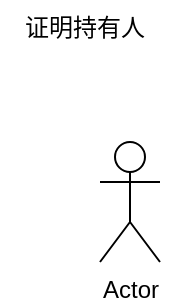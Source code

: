 <mxfile version="22.1.20" type="github">
  <diagram name="Page-1" id="aR2iungKzlA5unj-N9OP">
    <mxGraphModel dx="1305" dy="936" grid="1" gridSize="14" guides="1" tooltips="1" connect="1" arrows="1" fold="1" page="1" pageScale="1" pageWidth="827" pageHeight="1169" math="0" shadow="0">
      <root>
        <mxCell id="0" />
        <mxCell id="1" parent="0" />
        <mxCell id="_1n4BincOxXQv3ALfyLK-1" value="Actor" style="shape=umlActor;verticalLabelPosition=bottom;verticalAlign=top;html=1;outlineConnect=0;" vertex="1" parent="1">
          <mxGeometry x="322" y="168" width="30" height="60" as="geometry" />
        </mxCell>
        <mxCell id="_1n4BincOxXQv3ALfyLK-2" value="证明持有人" style="text;html=1;align=center;verticalAlign=middle;resizable=0;points=[];autosize=1;strokeColor=none;fillColor=none;" vertex="1" parent="1">
          <mxGeometry x="272" y="97" width="84" height="28" as="geometry" />
        </mxCell>
      </root>
    </mxGraphModel>
  </diagram>
</mxfile>
